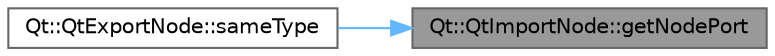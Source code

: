 digraph "Qt::QtImportNode::getNodePort"
{
 // LATEX_PDF_SIZE
  bgcolor="transparent";
  edge [fontname=Helvetica,fontsize=10,labelfontname=Helvetica,labelfontsize=10];
  node [fontname=Helvetica,fontsize=10,shape=box,height=0.2,width=0.4];
  rankdir="RL";
  Node1 [id="Node000001",label="Qt::QtImportNode::getNodePort",height=0.2,width=0.4,color="gray40", fillcolor="grey60", style="filled", fontcolor="black",tooltip=" "];
  Node1 -> Node2 [id="edge1_Node000001_Node000002",dir="back",color="steelblue1",style="solid",tooltip=" "];
  Node2 [id="Node000002",label="Qt::QtExportNode::sameType",height=0.2,width=0.4,color="grey40", fillcolor="white", style="filled",URL="$class_qt_1_1_qt_export_node.html#affaacef5f1753fae39275c9d45555fe6",tooltip=" "];
}
